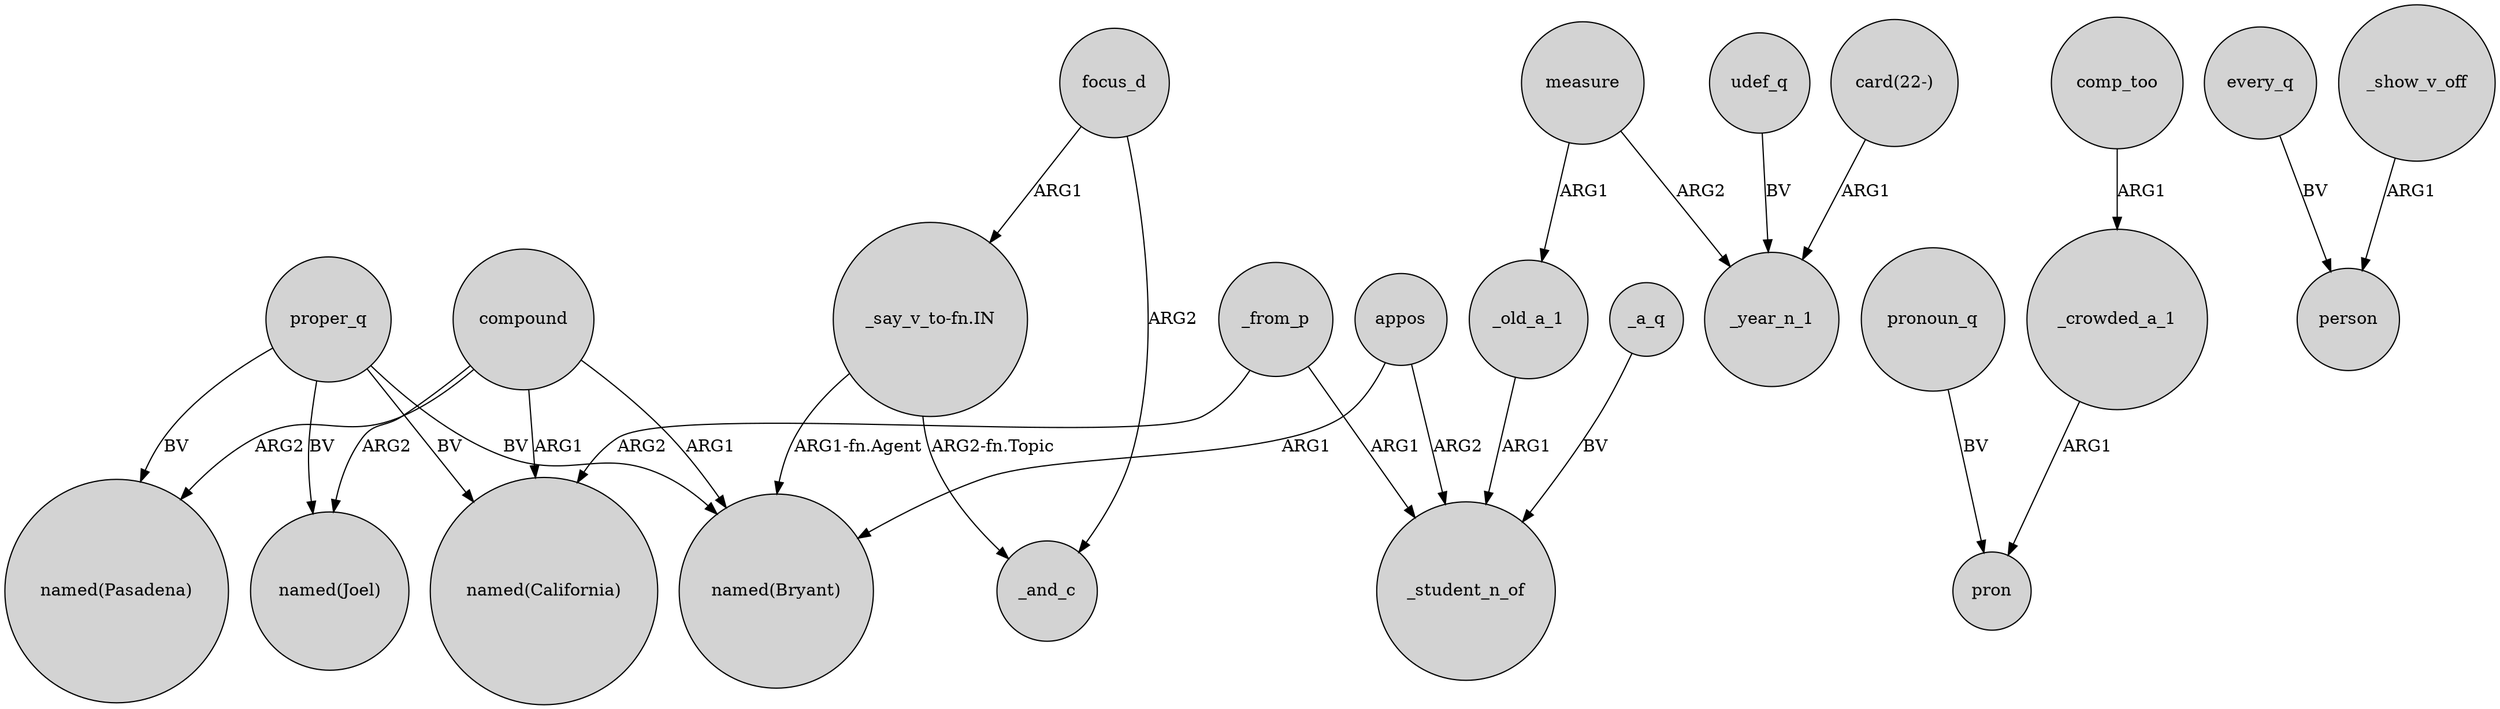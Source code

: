 digraph {
	node [shape=circle style=filled]
	_from_p -> "named(California)" [label=ARG2]
	measure -> _year_n_1 [label=ARG2]
	compound -> "named(Pasadena)" [label=ARG2]
	_crowded_a_1 -> pron [label=ARG1]
	proper_q -> "named(Bryant)" [label=BV]
	every_q -> person [label=BV]
	proper_q -> "named(California)" [label=BV]
	compound -> "named(Bryant)" [label=ARG1]
	focus_d -> _and_c [label=ARG2]
	proper_q -> "named(Joel)" [label=BV]
	compound -> "named(Joel)" [label=ARG2]
	_show_v_off -> person [label=ARG1]
	measure -> _old_a_1 [label=ARG1]
	proper_q -> "named(Pasadena)" [label=BV]
	pronoun_q -> pron [label=BV]
	"_say_v_to-fn.IN" -> "named(Bryant)" [label="ARG1-fn.Agent"]
	compound -> "named(California)" [label=ARG1]
	comp_too -> _crowded_a_1 [label=ARG1]
	"_say_v_to-fn.IN" -> _and_c [label="ARG2-fn.Topic"]
	appos -> _student_n_of [label=ARG2]
	_a_q -> _student_n_of [label=BV]
	_from_p -> _student_n_of [label=ARG1]
	udef_q -> _year_n_1 [label=BV]
	"card(22-)" -> _year_n_1 [label=ARG1]
	appos -> "named(Bryant)" [label=ARG1]
	_old_a_1 -> _student_n_of [label=ARG1]
	focus_d -> "_say_v_to-fn.IN" [label=ARG1]
}

